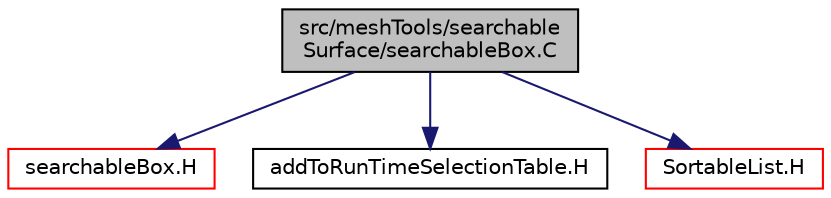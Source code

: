 digraph "src/meshTools/searchableSurface/searchableBox.C"
{
  bgcolor="transparent";
  edge [fontname="Helvetica",fontsize="10",labelfontname="Helvetica",labelfontsize="10"];
  node [fontname="Helvetica",fontsize="10",shape=record];
  Node0 [label="src/meshTools/searchable\lSurface/searchableBox.C",height=0.2,width=0.4,color="black", fillcolor="grey75", style="filled", fontcolor="black"];
  Node0 -> Node1 [color="midnightblue",fontsize="10",style="solid",fontname="Helvetica"];
  Node1 [label="searchableBox.H",height=0.2,width=0.4,color="red",URL="$a08477.html"];
  Node0 -> Node179 [color="midnightblue",fontsize="10",style="solid",fontname="Helvetica"];
  Node179 [label="addToRunTimeSelectionTable.H",height=0.2,width=0.4,color="black",URL="$a09989.html",tooltip="Macros for easy insertion into run-time selection tables. "];
  Node0 -> Node180 [color="midnightblue",fontsize="10",style="solid",fontname="Helvetica"];
  Node180 [label="SortableList.H",height=0.2,width=0.4,color="red",URL="$a09440.html"];
}
